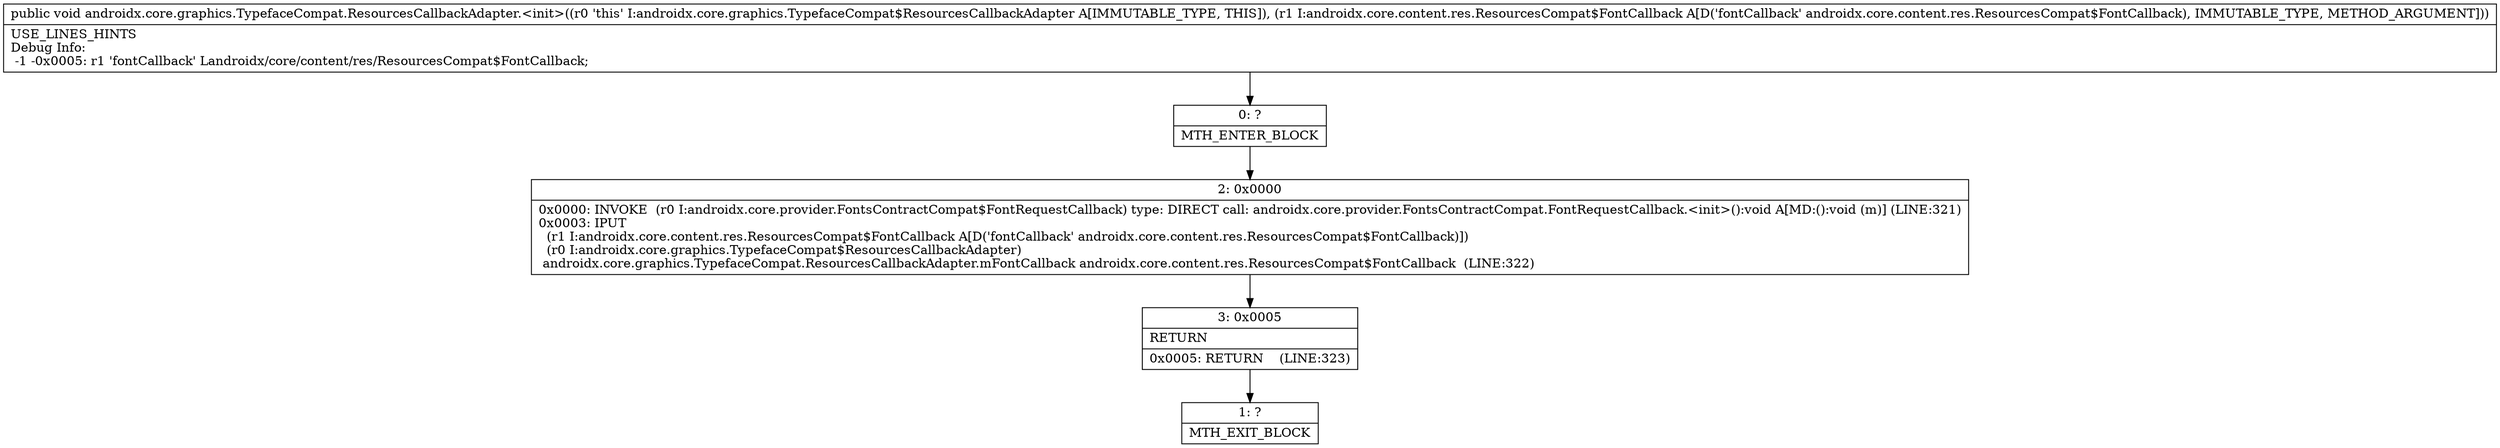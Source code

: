 digraph "CFG forandroidx.core.graphics.TypefaceCompat.ResourcesCallbackAdapter.\<init\>(Landroidx\/core\/content\/res\/ResourcesCompat$FontCallback;)V" {
Node_0 [shape=record,label="{0\:\ ?|MTH_ENTER_BLOCK\l}"];
Node_2 [shape=record,label="{2\:\ 0x0000|0x0000: INVOKE  (r0 I:androidx.core.provider.FontsContractCompat$FontRequestCallback) type: DIRECT call: androidx.core.provider.FontsContractCompat.FontRequestCallback.\<init\>():void A[MD:():void (m)] (LINE:321)\l0x0003: IPUT  \l  (r1 I:androidx.core.content.res.ResourcesCompat$FontCallback A[D('fontCallback' androidx.core.content.res.ResourcesCompat$FontCallback)])\l  (r0 I:androidx.core.graphics.TypefaceCompat$ResourcesCallbackAdapter)\l androidx.core.graphics.TypefaceCompat.ResourcesCallbackAdapter.mFontCallback androidx.core.content.res.ResourcesCompat$FontCallback  (LINE:322)\l}"];
Node_3 [shape=record,label="{3\:\ 0x0005|RETURN\l|0x0005: RETURN    (LINE:323)\l}"];
Node_1 [shape=record,label="{1\:\ ?|MTH_EXIT_BLOCK\l}"];
MethodNode[shape=record,label="{public void androidx.core.graphics.TypefaceCompat.ResourcesCallbackAdapter.\<init\>((r0 'this' I:androidx.core.graphics.TypefaceCompat$ResourcesCallbackAdapter A[IMMUTABLE_TYPE, THIS]), (r1 I:androidx.core.content.res.ResourcesCompat$FontCallback A[D('fontCallback' androidx.core.content.res.ResourcesCompat$FontCallback), IMMUTABLE_TYPE, METHOD_ARGUMENT]))  | USE_LINES_HINTS\lDebug Info:\l  \-1 \-0x0005: r1 'fontCallback' Landroidx\/core\/content\/res\/ResourcesCompat$FontCallback;\l}"];
MethodNode -> Node_0;Node_0 -> Node_2;
Node_2 -> Node_3;
Node_3 -> Node_1;
}

